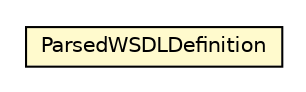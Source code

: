 #!/usr/local/bin/dot
#
# Class diagram 
# Generated by UMLGraph version R5_6-24-gf6e263 (http://www.umlgraph.org/)
#

digraph G {
	edge [fontname="Helvetica",fontsize=10,labelfontname="Helvetica",labelfontsize=10];
	node [fontname="Helvetica",fontsize=10,shape=plaintext];
	nodesep=0.25;
	ranksep=0.5;
	// org.universAAL.ri.wsdlToolkit.ioApi.ParsedWSDLDefinition
	c21122 [label=<<table title="org.universAAL.ri.wsdlToolkit.ioApi.ParsedWSDLDefinition" border="0" cellborder="1" cellspacing="0" cellpadding="2" port="p" bgcolor="lemonChiffon" href="./ParsedWSDLDefinition.html">
		<tr><td><table border="0" cellspacing="0" cellpadding="1">
<tr><td align="center" balign="center"> ParsedWSDLDefinition </td></tr>
		</table></td></tr>
		</table>>, URL="./ParsedWSDLDefinition.html", fontname="Helvetica", fontcolor="black", fontsize=10.0];
}

